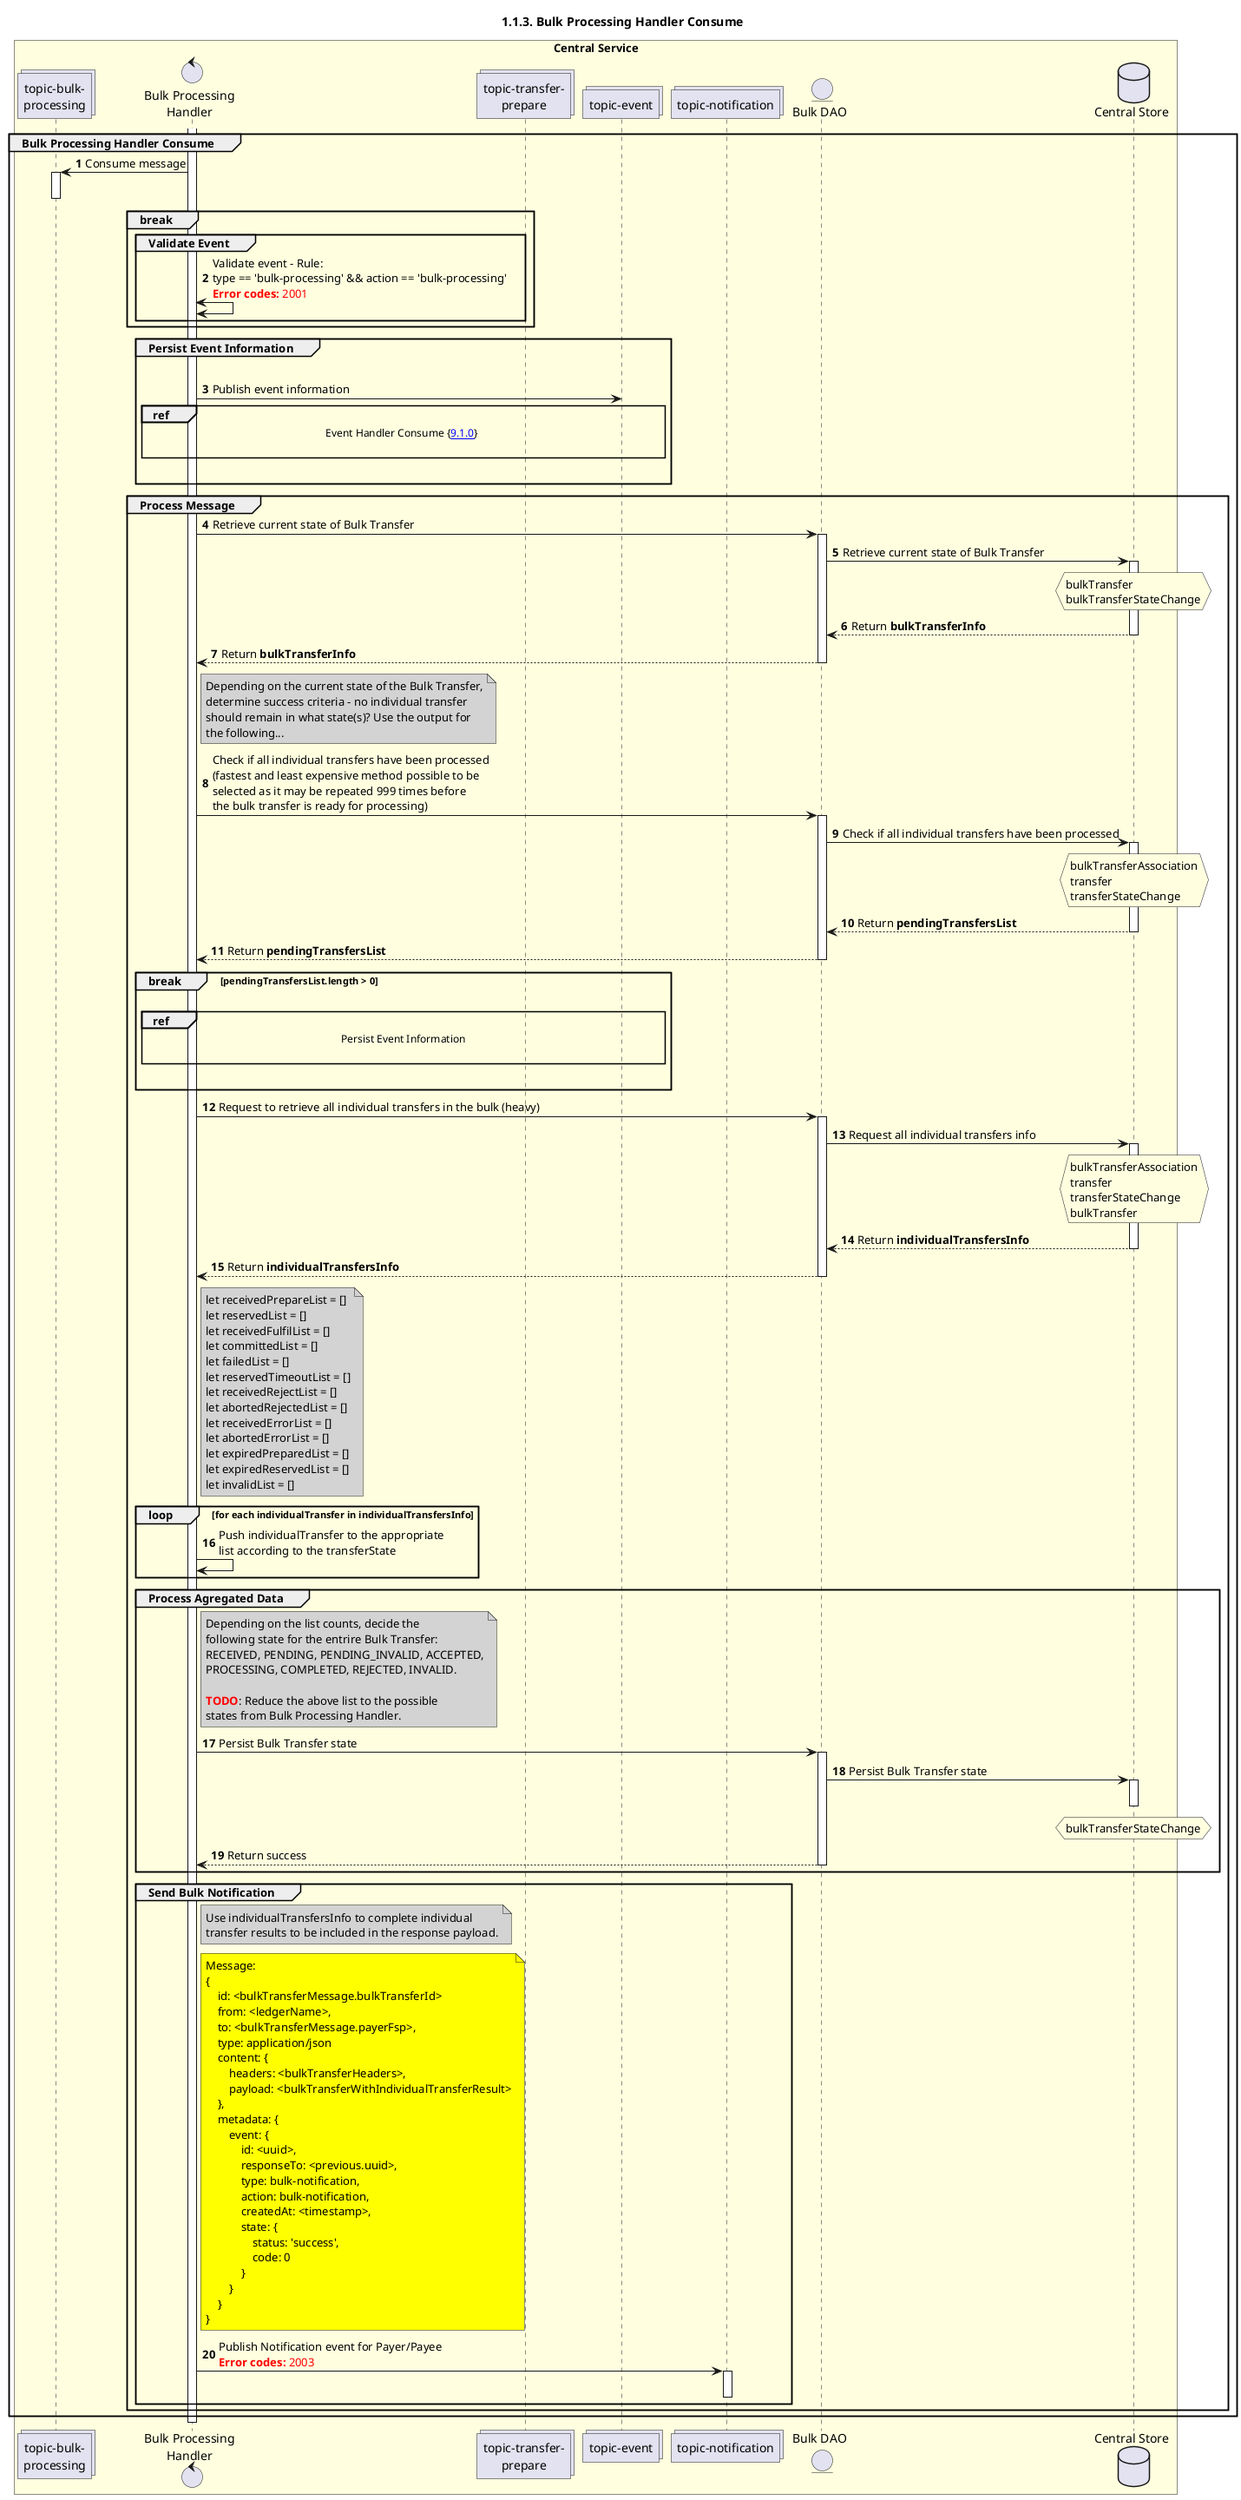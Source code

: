/'*****
 License
 --------------
 Copyright © 2017 Bill & Melinda Gates Foundation
 The Mojaloop files are made available by the Bill & Melinda Gates Foundation under the Apache License, Version 2.0 (the "License") and you may not use these files except in compliance with the License. You may obtain a copy of the License at
 http://www.apache.org/licenses/LICENSE-2.0
 Unless required by applicable law or agreed to in writing, the Mojaloop files are distributed on an "AS IS" BASIS, WITHOUT WARRANTIES OR CONDITIONS OF ANY KIND, either express or implied. See the License for the specific language governing permissions and limitations under the License.
 Contributors
 --------------
 This is the official list of the Mojaloop project contributors for this file.
 Names of the original copyright holders (individuals or organizations)
 should be listed with a '*' in the first column. People who have
 contributed from an organization can be listed under the organization
 that actually holds the copyright for their contributions (see the
 Gates Foundation organization for an example). Those individuals should have
 their names indented and be marked with a '-'. Email address can be added
 optionally within square brackets <email>.
 * Gates Foundation
 - Name Surname <name.surname@gatesfoundation.com>

 * Georgi Georgiev <georgi.georgiev@modusbox.com>
 --------------
 ******'/

@startuml
' declare title
title 1.1.3. Bulk Processing Handler Consume

autonumber

' Actor Keys:
'   boundary - APIs/Interfaces, etc
'   collections - Kafka Topics
'   control - Kafka Consumers
'   entity - Database Access Objects
'   database - Database Persistance Store

' declare actors
collections "topic-bulk-\nprocessing" as TOPIC_BULK_PROCESSING
control "Bulk Processing\nHandler" as BULK_PROC_HANDLER
collections "topic-transfer-\nprepare" as TOPIC_TRANSFER_PREPARE
collections "topic-event" as TOPIC_EVENTS
collections "topic-notification" as TOPIC_NOTIFICATION
entity "Bulk DAO" as BULK_DAO
database "Central Store" as DB

box "Central Service" #LightYellow
    participant TOPIC_BULK_PROCESSING
    participant BULK_PROC_HANDLER
    participant TOPIC_TRANSFER_PREPARE
    participant TOPIC_EVENTS
    participant TOPIC_NOTIFICATION
    participant BULK_DAO
    participant DB
end box

' start flow
activate BULK_PROC_HANDLER
group Bulk Processing Handler Consume
    TOPIC_BULK_PROCESSING <- BULK_PROC_HANDLER: Consume message
    activate TOPIC_BULK_PROCESSING
    deactivate TOPIC_BULK_PROCESSING

    break
        group Validate Event
            BULK_PROC_HANDLER <-> BULK_PROC_HANDLER: Validate event - Rule:\ntype == 'bulk-processing' && action == 'bulk-processing'\n<color #FF0000><b>Error codes:</b> 2001</color>
        end
    end

    group Persist Event Information
        |||
        BULK_PROC_HANDLER -> TOPIC_EVENTS: Publish event information
        ref over BULK_PROC_HANDLER, TOPIC_EVENTS:  Event Handler Consume {[[https://github.com/mojaloop/docs/blob/master/CentralServices/seq_diagrams/seq-event-9.1.0.svg 9.1.0]]} \n
        |||
    end

    group Process Message
        BULK_PROC_HANDLER -> BULK_DAO: Retrieve current state of Bulk Transfer
        activate BULK_DAO
        BULK_DAO -> DB: Retrieve current state of Bulk Transfer
        activate DB
        hnote over DB #lightyellow
            bulkTransfer
            bulkTransferStateChange
        end note
        BULK_DAO <-- DB: Return **bulkTransferInfo**
        deactivate DB
        BULK_PROC_HANDLER <-- BULK_DAO: Return **bulkTransferInfo**
        deactivate BULK_DAO

        note right of BULK_PROC_HANDLER #lightgrey
            Depending on the current state of the Bulk Transfer,
            determine success criteria - no individual transfer
            should remain in what state(s)? Use the output for
            the following...
        end note

        BULK_PROC_HANDLER -> BULK_DAO: Check if all individual transfers have been processed\n(fastest and least expensive method possible to be\nselected as it may be repeated 999 times before\nthe bulk transfer is ready for processing)
        activate BULK_DAO
        BULK_DAO -> DB: Check if all individual transfers have been processed
        activate DB
        hnote over DB #lightyellow
            bulkTransferAssociation
            transfer
            transferStateChange
        end note
        BULK_DAO <-- DB: Return **pendingTransfersList**
        deactivate DB
        BULK_PROC_HANDLER <-- BULK_DAO: Return **pendingTransfersList**
        deactivate BULK_DAO

        break pendingTransfersList.length > 0
            |||
            ref over BULK_PROC_HANDLER, TOPIC_EVENTS: Persist Event Information\n
            |||
        end

        BULK_PROC_HANDLER -> BULK_DAO: Request to retrieve all individual transfers in the bulk (heavy)
        activate BULK_DAO
        BULK_DAO -> DB: Request all individual transfers info
        activate DB
        hnote over DB #lightyellow
            bulkTransferAssociation
            transfer
            transferStateChange
            bulkTransfer
        end note
        BULK_DAO <-- DB: Return **individualTransfersInfo**
        deactivate DB
        BULK_PROC_HANDLER <-- BULK_DAO: Return **individualTransfersInfo**
        deactivate BULK_DAO

        note right of BULK_PROC_HANDLER #lightgrey
            let receivedPrepareList = []
            let reservedList = []
            let receivedFulfilList = []
            let committedList = []
            let failedList = []
            let reservedTimeoutList = []
            let receivedRejectList = []
            let abortedRejectedList = []
            let receivedErrorList = []
            let abortedErrorList = []
            let expiredPreparedList = []
            let expiredReservedList = []
            let invalidList = []
        end note
        loop for each individualTransfer in individualTransfersInfo
            BULK_PROC_HANDLER -> BULK_PROC_HANDLER: Push individualTransfer to the appropriate\nlist according to the transferState
        end

        group Process Agregated Data
            note right of BULK_PROC_HANDLER #lightgrey
                Depending on the list counts, decide the
                following state for the entrire Bulk Transfer:
                RECEIVED, PENDING, PENDING_INVALID, ACCEPTED,
                PROCESSING, COMPLETED, REJECTED, INVALID.

                **<color #red>TODO</color>**: Reduce the above list to the possible
                states from Bulk Processing Handler.
            end note

            BULK_PROC_HANDLER -> BULK_DAO: Persist Bulk Transfer state
            activate BULK_DAO
            BULK_DAO -> DB: Persist Bulk Transfer state
            activate DB
            deactivate DB
            hnote over DB #lightyellow
                bulkTransferStateChange
            end note
            BULK_PROC_HANDLER <-- BULK_DAO: Return success
            deactivate BULK_DAO
        end

        group Send Bulk Notification
            note right of BULK_PROC_HANDLER #lightgrey
                Use individualTransfersInfo to complete individual
                transfer results to be included in the response payload.
            end note
            note right of BULK_PROC_HANDLER #yellow
                Message:
                {
                    id: <bulkTransferMessage.bulkTransferId>
                    from: <ledgerName>,
                    to: <bulkTransferMessage.payerFsp>,
                    type: application/json
                    content: {
                        headers: <bulkTransferHeaders>,
                        payload: <bulkTransferWithIndividualTransferResult>
                    },
                    metadata: {
                        event: {
                            id: <uuid>,
                            responseTo: <previous.uuid>,
                            type: bulk-notification,
                            action: bulk-notification,
                            createdAt: <timestamp>,
                            state: {
                                status: 'success',
                                code: 0
                            }
                        }
                    }
                }
            end note
            BULK_PROC_HANDLER -> TOPIC_NOTIFICATION: Publish Notification event for Payer/Payee\n<color #FF0000><b>Error codes:</b> 2003</color>
            activate TOPIC_NOTIFICATION
            deactivate TOPIC_NOTIFICATION
        end
    end
end
deactivate BULK_PROC_HANDLER
@enduml

